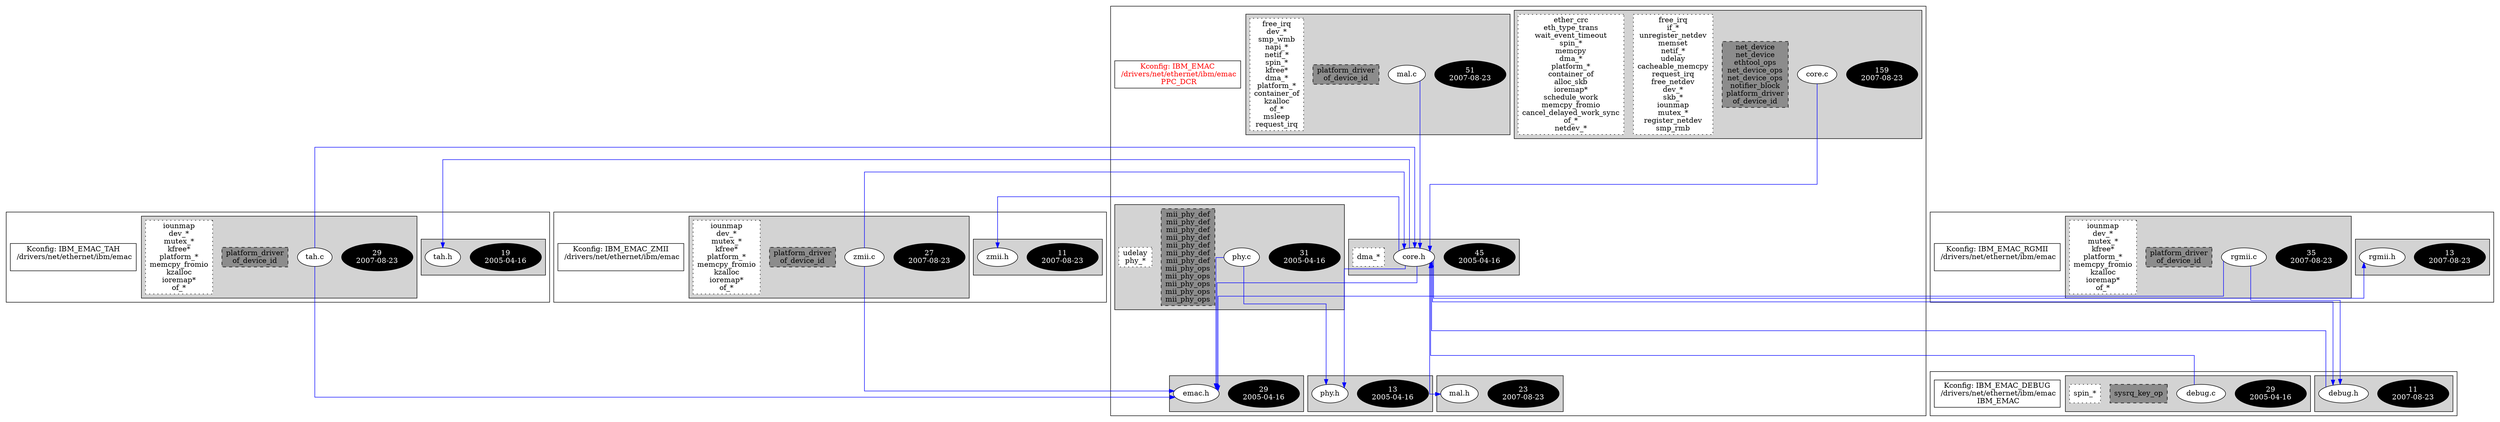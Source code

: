 digraph Driver {
	ranksep=2;
	splines=ortho;
	//Symbol: IBM_EMAC
	subgraph "cluster_IBM_EMAC"{
		subgraph "cluster_phy.h" {
			style=filled
			"commit_phy.h" [style=filled, fillcolor=black, fontcolor=white, label="13\n2005-04-16"];
			"phy.h" [style=filled, fillcolor=white, fontcolor=black, label="phy.h\n"];
		}
		subgraph "cluster_phy.c" {
			style=filled
			"commit_phy.c" [style=filled, fillcolor=black, fontcolor=white, label="31\n2005-04-16"];
			"phy.c" [style=filled, fillcolor=white, fontcolor=black, label="phy.c\n"];
			"structs-phy.c" [style="filled,dashed" shape=box, fillcolor=grey55, fontcolor=black, label="mii_phy_def\nmii_phy_def\nmii_phy_def\nmii_phy_def\nmii_phy_def\nmii_phy_def\nmii_phy_def\nmii_phy_ops\nmii_phy_ops\nmii_phy_ops\nmii_phy_ops\nmii_phy_ops\n"];
			"funccall0-phy.c" [style="filled,dotted" shape=box, fillcolor=white, fontcolor=black, label="udelay\nphy_*\n"];
		}
		subgraph "cluster_emac.h" {
			style=filled
			"commit_emac.h" [style=filled, fillcolor=black, fontcolor=white, label="29\n2005-04-16"];
			"emac.h" [style=filled, fillcolor=white, fontcolor=black, label="emac.h\n"];
		}
		subgraph "cluster_core.h" {
			style=filled
			"commit_core.h" [style=filled, fillcolor=black, fontcolor=white, label="45\n2005-04-16"];
			"core.h" [style=filled, fillcolor=white, fontcolor=black, label="core.h\n"];
			"funccall0-core.h" [style="filled,dotted" shape=box, fillcolor=white, fontcolor=black, label="dma_*\n"];
		}
		subgraph "cluster_core.c" {
			style=filled
			"commit_core.c" [style=filled, fillcolor=black, fontcolor=white, label="159\n2007-08-23"];
			"core.c" [style=filled, fillcolor=white, fontcolor=black, label="core.c\n"];
			"structs-core.c" [style="filled,dashed" shape=box, fillcolor=grey55, fontcolor=black, label="net_device\nnet_device\nethtool_ops\nnet_device_ops\nnet_device_ops\nnotifier_block\nplatform_driver\nof_device_id\n"];
			"funccall2-core.c" [style="filled,dotted" shape=box, fillcolor=white, fontcolor=black, label="free_irq\nif_*\nunregister_netdev\nmemset\nnetif_*\nudelay\ncacheable_memcpy\nrequest_irq\nfree_netdev\ndev_*\nskb_*\niounmap\nmutex_*\nregister_netdev\nsmp_rmb\n"];
			"funccall1-core.c" [style="filled,dotted" shape=box, fillcolor=white, fontcolor=black, label="ether_crc\neth_type_trans\nwait_event_timeout\nspin_*\nmemcpy\ndma_*\nplatform_*\ncontainer_of\nalloc_skb\nioremap*\nschedule_work\nmemcpy_fromio\ncancel_delayed_work_sync\nof_*\nnetdev_*\n"];
		}
		subgraph "cluster_mal.h" {
			style=filled
			"commit_mal.h" [style=filled, fillcolor=black, fontcolor=white, label="23\n2007-08-23"];
			"mal.h" [style=filled, fillcolor=white, fontcolor=black, label="mal.h\n"];
		}
		subgraph "cluster_mal.c" {
			style=filled
			"commit_mal.c" [style=filled, fillcolor=black, fontcolor=white, label="51\n2007-08-23"];
			"mal.c" [style=filled, fillcolor=white, fontcolor=black, label="mal.c\n"];
			"structs-mal.c" [style="filled,dashed" shape=box, fillcolor=grey55, fontcolor=black, label="platform_driver\nof_device_id\n"];
			"funccall0-mal.c" [style="filled,dotted" shape=box, fillcolor=white, fontcolor=black, label="free_irq\ndev_*\nsmp_wmb\nnapi_*\nnetif_*\nspin_*\nkfree*\ndma_*\nplatform_*\ncontainer_of\nkzalloc\nof_*\nmsleep\nrequest_irq\n"];
		}
		"K:IBM_EMAC" [label="Kconfig: IBM_EMAC\n /drivers/net/ethernet/ibm/emac\n  PPC_DCR ", shape=box, fontcolor=red];
	}
	//Symbol: IBM_EMAC_DEBUG
	subgraph "cluster_IBM_EMAC_DEBUG"{
		subgraph "cluster_debug.h" {
			style=filled
			"commit_debug.h" [style=filled, fillcolor=black, fontcolor=white, label="11\n2007-08-23"];
			"debug.h" [style=filled, fillcolor=white, fontcolor=black, label="debug.h\n"];
		}
		subgraph "cluster_debug.c" {
			style=filled
			"commit_debug.c" [style=filled, fillcolor=black, fontcolor=white, label="29\n2005-04-16"];
			"debug.c" [style=filled, fillcolor=white, fontcolor=black, label="debug.c\n"];
			"structs-debug.c" [style="filled,dashed" shape=box, fillcolor=grey55, fontcolor=black, label="sysrq_key_op\n"];
			"funccall0-debug.c" [style="filled,dotted" shape=box, fillcolor=white, fontcolor=black, label="spin_*\n"];
		}
		"K:IBM_EMAC_DEBUG" [label="Kconfig: IBM_EMAC_DEBUG\n /drivers/net/ethernet/ibm/emac\n  IBM_EMAC ", shape=box];
	}
	//Symbol: IBM_EMAC_RGMII
	subgraph "cluster_IBM_EMAC_RGMII"{
		subgraph "cluster_rgmii.h" {
			style=filled
			"commit_rgmii.h" [style=filled, fillcolor=black, fontcolor=white, label="13\n2007-08-23"];
			"rgmii.h" [style=filled, fillcolor=white, fontcolor=black, label="rgmii.h\n"];
		}
		subgraph "cluster_rgmii.c" {
			style=filled
			"commit_rgmii.c" [style=filled, fillcolor=black, fontcolor=white, label="35\n2007-08-23"];
			"rgmii.c" [style=filled, fillcolor=white, fontcolor=black, label="rgmii.c\n"];
			"structs-rgmii.c" [style="filled,dashed" shape=box, fillcolor=grey55, fontcolor=black, label="platform_driver\nof_device_id\n"];
			"funccall0-rgmii.c" [style="filled,dotted" shape=box, fillcolor=white, fontcolor=black, label="iounmap\ndev_*\nmutex_*\nkfree*\nplatform_*\nmemcpy_fromio\nkzalloc\nioremap*\nof_*\n"];
		}
		"K:IBM_EMAC_RGMII" [label="Kconfig: IBM_EMAC_RGMII\n /drivers/net/ethernet/ibm/emac\n ", shape=box];
	}
	//Symbol: IBM_EMAC_TAH
	subgraph "cluster_IBM_EMAC_TAH"{
		subgraph "cluster_tah.h" {
			style=filled
			"commit_tah.h" [style=filled, fillcolor=black, fontcolor=white, label="19\n2005-04-16"];
			"tah.h" [style=filled, fillcolor=white, fontcolor=black, label="tah.h\n"];
		}
		subgraph "cluster_tah.c" {
			style=filled
			"commit_tah.c" [style=filled, fillcolor=black, fontcolor=white, label="29\n2007-08-23"];
			"tah.c" [style=filled, fillcolor=white, fontcolor=black, label="tah.c\n"];
			"structs-tah.c" [style="filled,dashed" shape=box, fillcolor=grey55, fontcolor=black, label="platform_driver\nof_device_id\n"];
			"funccall0-tah.c" [style="filled,dotted" shape=box, fillcolor=white, fontcolor=black, label="iounmap\ndev_*\nmutex_*\nkfree*\nplatform_*\nmemcpy_fromio\nkzalloc\nioremap*\nof_*\n"];
		}
		"K:IBM_EMAC_TAH" [label="Kconfig: IBM_EMAC_TAH\n /drivers/net/ethernet/ibm/emac\n ", shape=box];
	}
	//Symbol: IBM_EMAC_ZMII
	subgraph "cluster_IBM_EMAC_ZMII"{
		subgraph "cluster_zmii.h" {
			style=filled
			"commit_zmii.h" [style=filled, fillcolor=black, fontcolor=white, label="11\n2007-08-23"];
			"zmii.h" [style=filled, fillcolor=white, fontcolor=black, label="zmii.h\n"];
		}
		subgraph "cluster_zmii.c" {
			style=filled
			"commit_zmii.c" [style=filled, fillcolor=black, fontcolor=white, label="27\n2007-08-23"];
			"zmii.c" [style=filled, fillcolor=white, fontcolor=black, label="zmii.c\n"];
			"structs-zmii.c" [style="filled,dashed" shape=box, fillcolor=grey55, fontcolor=black, label="platform_driver\nof_device_id\n"];
			"funccall0-zmii.c" [style="filled,dotted" shape=box, fillcolor=white, fontcolor=black, label="iounmap\ndev_*\nmutex_*\nkfree*\nplatform_*\nmemcpy_fromio\nkzalloc\nioremap*\nof_*\n"];
		}
		"K:IBM_EMAC_ZMII" [label="Kconfig: IBM_EMAC_ZMII\n /drivers/net/ethernet/ibm/emac\n ", shape=box];
	}
"phy.c" -> "emac.h"[color=blue];
"phy.c" -> "phy.h"[color=blue];
"core.h" -> "debug.h"[color=blue];
"core.h" -> "emac.h"[color=blue];
"core.h" -> "mal.h"[color=blue];
"core.h" -> "phy.h"[color=blue];
"core.h" -> "zmii.h"[color=blue];
"core.h" -> "rgmii.h"[color=blue];
"core.h" -> "tah.h"[color=blue];
"core.c" -> "core.h"[color=blue];
"mal.c" -> "core.h"[color=blue];
"debug.h" -> "core.h"[color=blue];
"debug.c" -> "core.h"[color=blue];
"rgmii.c" -> "debug.h"[color=blue];
"rgmii.c" -> "emac.h"[color=blue];
"tah.c" -> "emac.h"[color=blue];
"tah.c" -> "core.h"[color=blue];
"zmii.c" -> "emac.h"[color=blue];
"zmii.c" -> "core.h"[color=blue];
}
